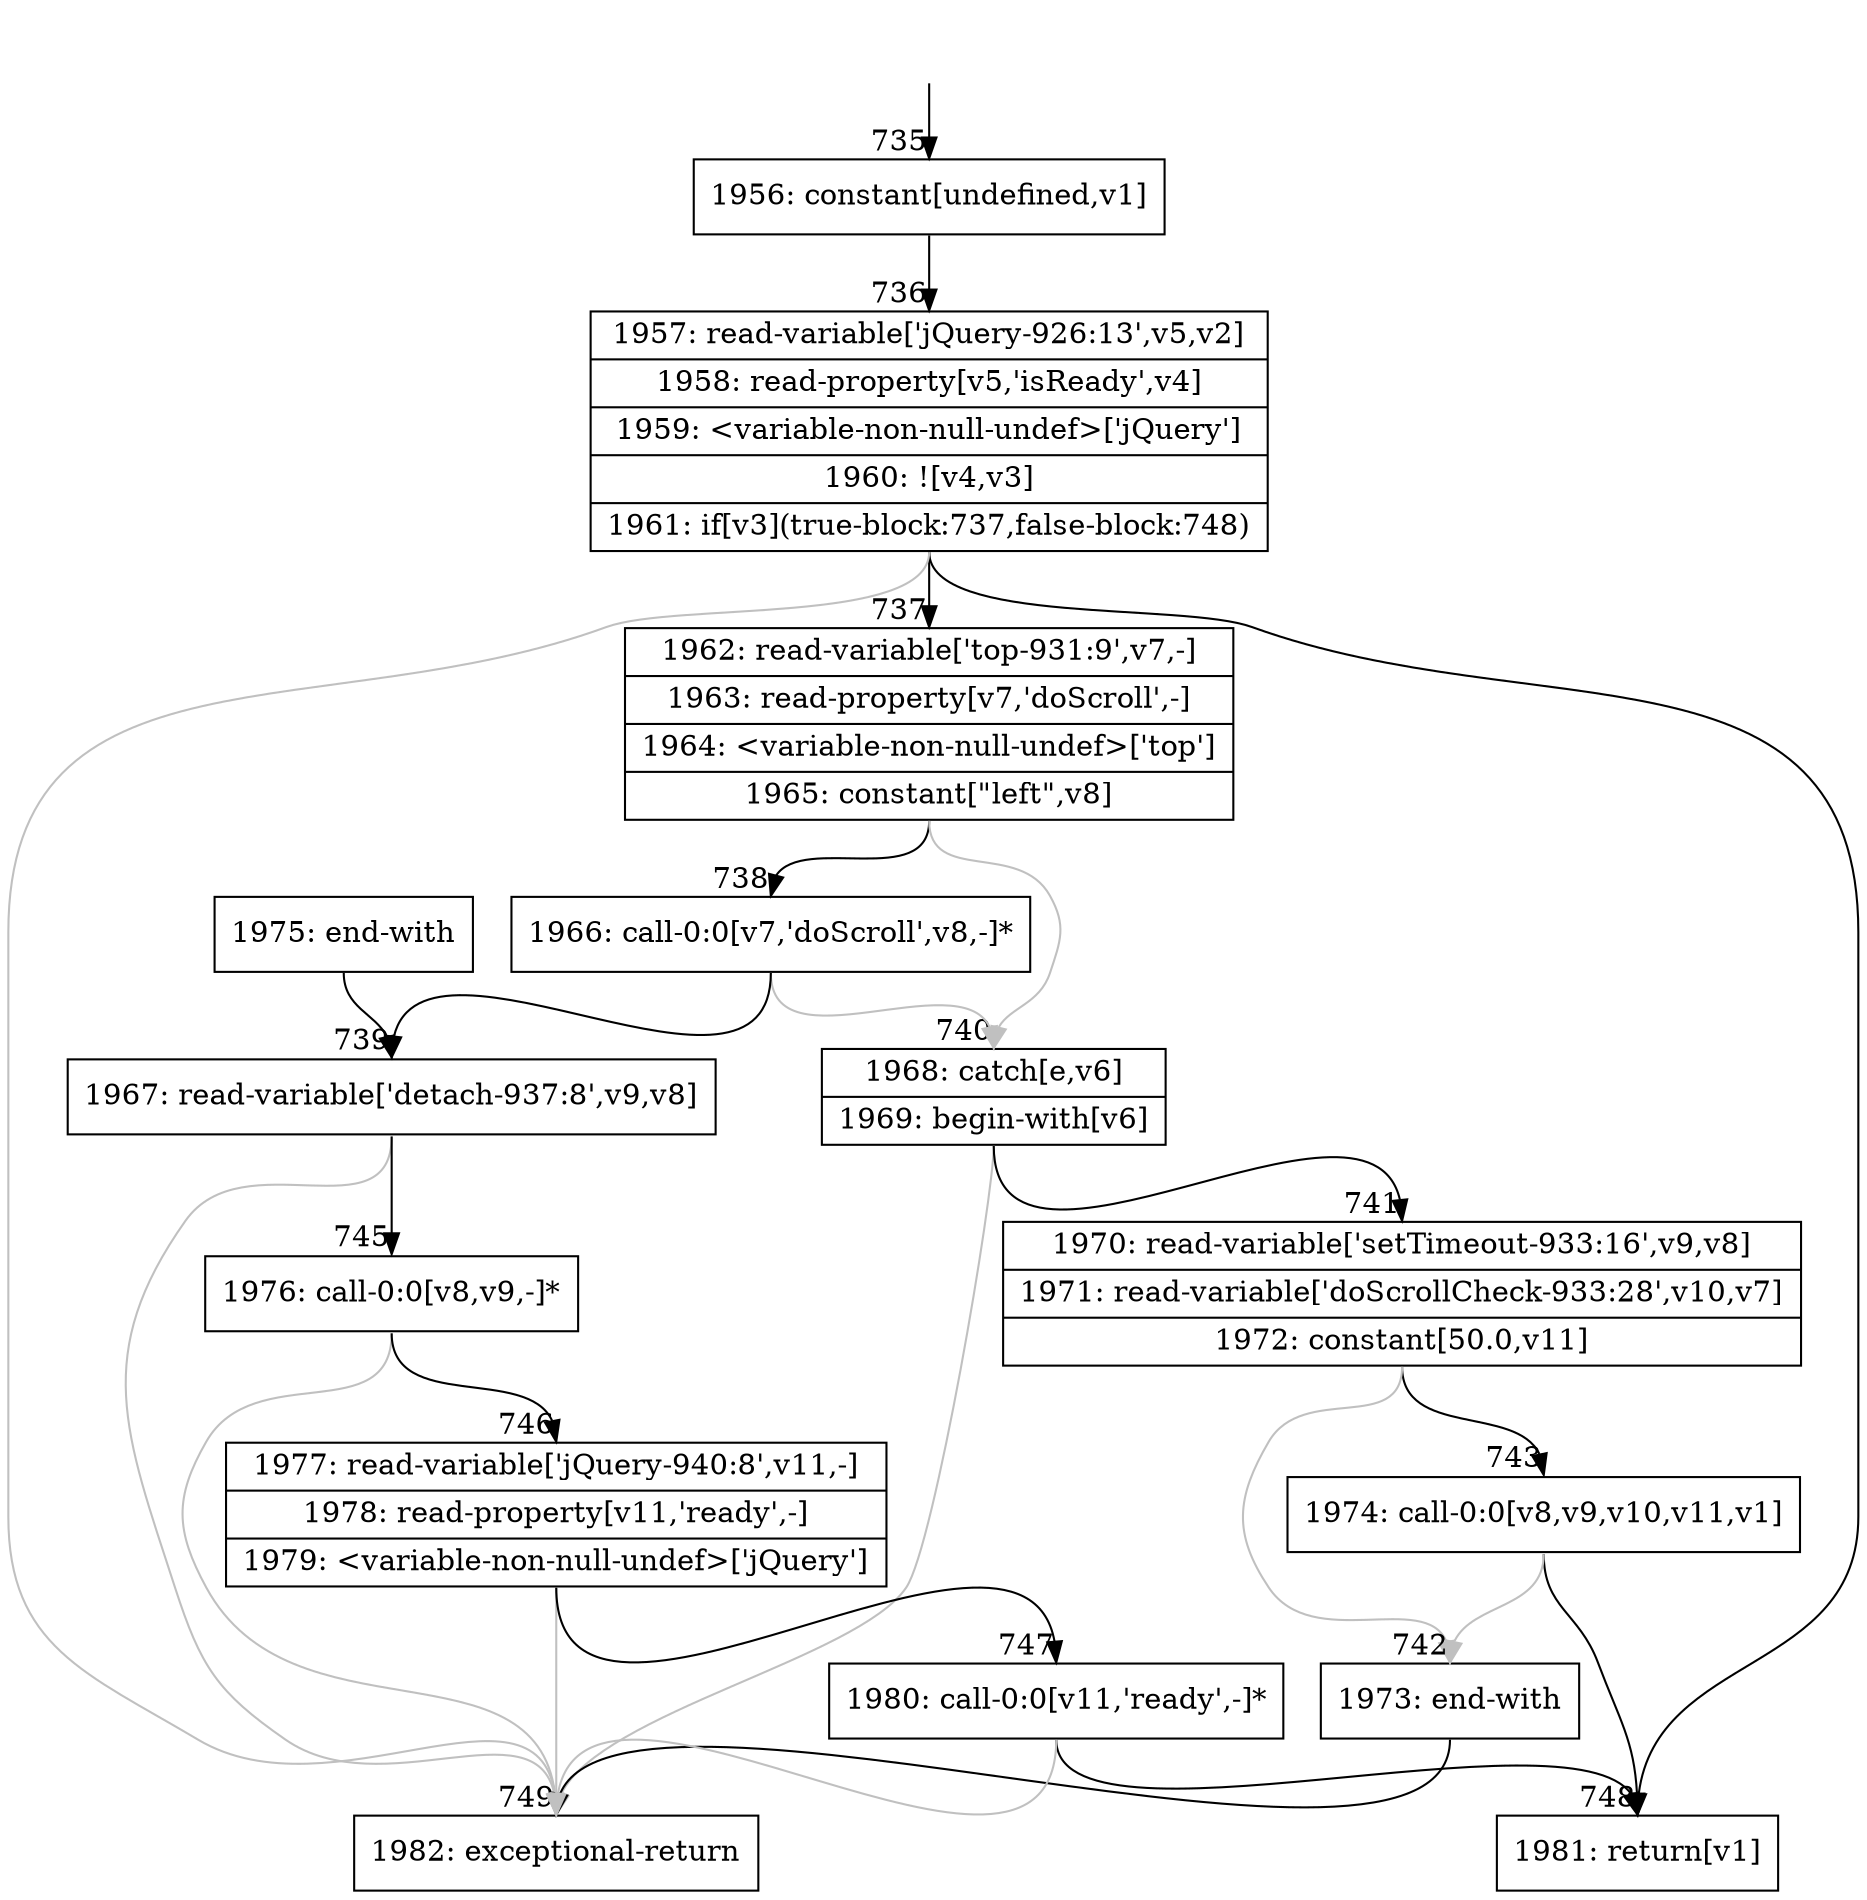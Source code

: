 digraph {
rankdir="TD"
BB_entry54[shape=none,label=""];
BB_entry54 -> BB735 [tailport=s, headport=n, headlabel="    735"]
BB735 [shape=record label="{1956: constant[undefined,v1]}" ] 
BB735 -> BB736 [tailport=s, headport=n, headlabel="      736"]
BB736 [shape=record label="{1957: read-variable['jQuery-926:13',v5,v2]|1958: read-property[v5,'isReady',v4]|1959: \<variable-non-null-undef\>['jQuery']|1960: ![v4,v3]|1961: if[v3](true-block:737,false-block:748)}" ] 
BB736 -> BB737 [tailport=s, headport=n, headlabel="      737"]
BB736 -> BB748 [tailport=s, headport=n, headlabel="      748"]
BB736 -> BB749 [tailport=s, headport=n, color=gray, headlabel="      749"]
BB737 [shape=record label="{1962: read-variable['top-931:9',v7,-]|1963: read-property[v7,'doScroll',-]|1964: \<variable-non-null-undef\>['top']|1965: constant[\"left\",v8]}" ] 
BB737 -> BB738 [tailport=s, headport=n, headlabel="      738"]
BB737 -> BB740 [tailport=s, headport=n, color=gray, headlabel="      740"]
BB738 [shape=record label="{1966: call-0:0[v7,'doScroll',v8,-]*}" ] 
BB738 -> BB739 [tailport=s, headport=n, headlabel="      739"]
BB738 -> BB740 [tailport=s, headport=n, color=gray]
BB739 [shape=record label="{1967: read-variable['detach-937:8',v9,v8]}" ] 
BB739 -> BB745 [tailport=s, headport=n, headlabel="      745"]
BB739 -> BB749 [tailport=s, headport=n, color=gray]
BB740 [shape=record label="{1968: catch[e,v6]|1969: begin-with[v6]}" ] 
BB740 -> BB741 [tailport=s, headport=n, headlabel="      741"]
BB740 -> BB749 [tailport=s, headport=n, color=gray]
BB741 [shape=record label="{1970: read-variable['setTimeout-933:16',v9,v8]|1971: read-variable['doScrollCheck-933:28',v10,v7]|1972: constant[50.0,v11]}" ] 
BB741 -> BB743 [tailport=s, headport=n, headlabel="      743"]
BB741 -> BB742 [tailport=s, headport=n, color=gray, headlabel="      742"]
BB742 [shape=record label="{1973: end-with}" ] 
BB742 -> BB749 [tailport=s, headport=n]
BB743 [shape=record label="{1974: call-0:0[v8,v9,v10,v11,v1]}" ] 
BB743 -> BB748 [tailport=s, headport=n]
BB743 -> BB742 [tailport=s, headport=n, color=gray]
BB744 [shape=record label="{1975: end-with}" ] 
BB744 -> BB739 [tailport=s, headport=n]
BB745 [shape=record label="{1976: call-0:0[v8,v9,-]*}" ] 
BB745 -> BB746 [tailport=s, headport=n, headlabel="      746"]
BB745 -> BB749 [tailport=s, headport=n, color=gray]
BB746 [shape=record label="{1977: read-variable['jQuery-940:8',v11,-]|1978: read-property[v11,'ready',-]|1979: \<variable-non-null-undef\>['jQuery']}" ] 
BB746 -> BB747 [tailport=s, headport=n, headlabel="      747"]
BB746 -> BB749 [tailport=s, headport=n, color=gray]
BB747 [shape=record label="{1980: call-0:0[v11,'ready',-]*}" ] 
BB747 -> BB748 [tailport=s, headport=n]
BB747 -> BB749 [tailport=s, headport=n, color=gray]
BB748 [shape=record label="{1981: return[v1]}" ] 
BB749 [shape=record label="{1982: exceptional-return}" ] 
}
